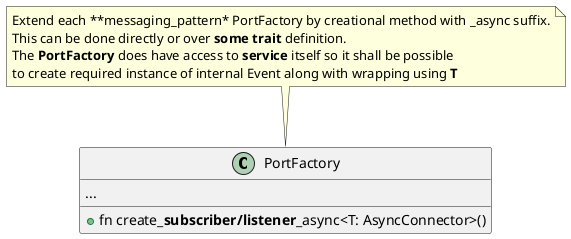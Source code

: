 @startuml

class PortFactory {
  ...
  + fn create_**subscriber/listener**_async<T: AsyncConnector>()
}

note top of PortFactory
Extend each **messaging_pattern* PortFactory by creational method with _async suffix.
This can be done directly or over **some trait** definition.
The **PortFactory** does have access to **service** itself so it shall be possible
to create required instance of internal Event along with wrapping using **T**
end note

@enduml
